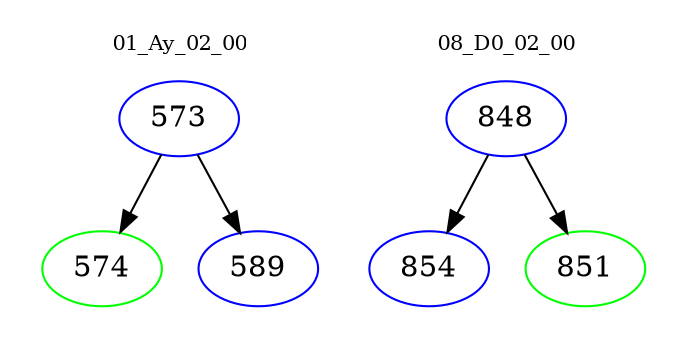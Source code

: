 digraph{
subgraph cluster_0 {
color = white
label = "01_Ay_02_00";
fontsize=10;
T0_573 [label="573", color="blue"]
T0_573 -> T0_574 [color="black"]
T0_574 [label="574", color="green"]
T0_573 -> T0_589 [color="black"]
T0_589 [label="589", color="blue"]
}
subgraph cluster_1 {
color = white
label = "08_D0_02_00";
fontsize=10;
T1_848 [label="848", color="blue"]
T1_848 -> T1_854 [color="black"]
T1_854 [label="854", color="blue"]
T1_848 -> T1_851 [color="black"]
T1_851 [label="851", color="green"]
}
}
